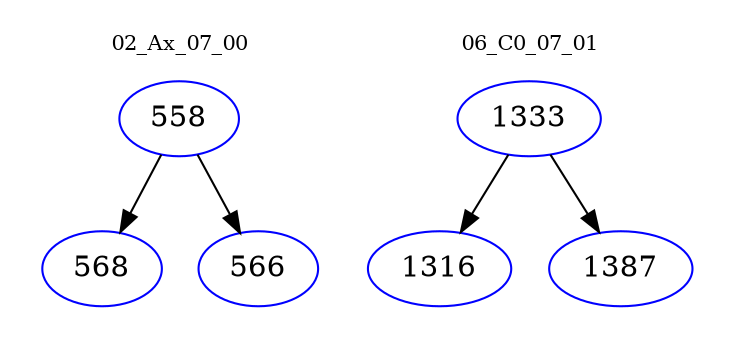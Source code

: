 digraph{
subgraph cluster_0 {
color = white
label = "02_Ax_07_00";
fontsize=10;
T0_558 [label="558", color="blue"]
T0_558 -> T0_568 [color="black"]
T0_568 [label="568", color="blue"]
T0_558 -> T0_566 [color="black"]
T0_566 [label="566", color="blue"]
}
subgraph cluster_1 {
color = white
label = "06_C0_07_01";
fontsize=10;
T1_1333 [label="1333", color="blue"]
T1_1333 -> T1_1316 [color="black"]
T1_1316 [label="1316", color="blue"]
T1_1333 -> T1_1387 [color="black"]
T1_1387 [label="1387", color="blue"]
}
}
